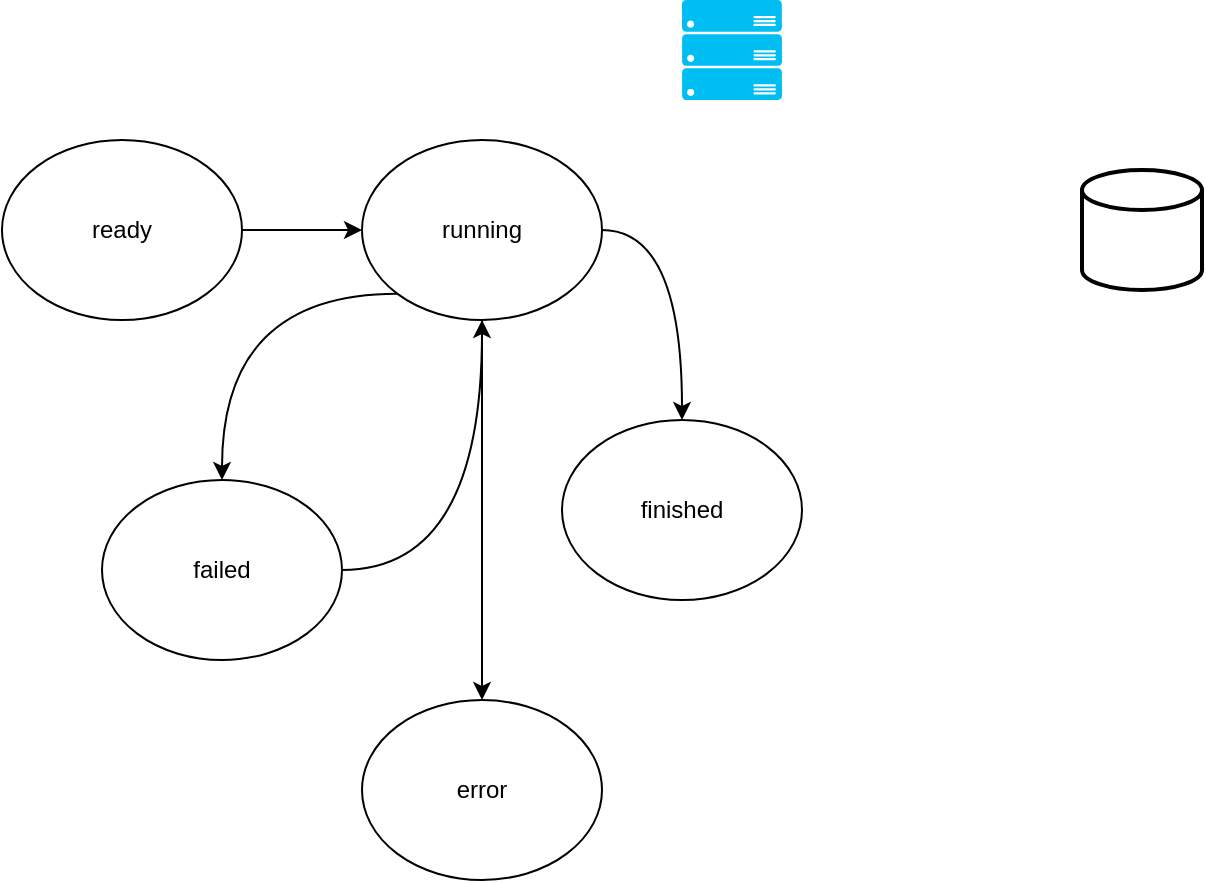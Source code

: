 <mxfile version="24.4.4" type="github">
  <diagram name="Page-1" id="nbIzrcEQRw5qBqkbvedD">
    <mxGraphModel dx="984" dy="625" grid="1" gridSize="10" guides="1" tooltips="1" connect="1" arrows="1" fold="1" page="1" pageScale="1" pageWidth="827" pageHeight="1169" math="0" shadow="0">
      <root>
        <mxCell id="0" />
        <mxCell id="1" parent="0" />
        <mxCell id="--ot-tJq4sc85i2FbHVE-6" style="edgeStyle=orthogonalEdgeStyle;rounded=0;orthogonalLoop=1;jettySize=auto;html=1;" parent="1" source="--ot-tJq4sc85i2FbHVE-1" target="--ot-tJq4sc85i2FbHVE-2" edge="1">
          <mxGeometry relative="1" as="geometry" />
        </mxCell>
        <mxCell id="--ot-tJq4sc85i2FbHVE-1" value="ready" style="ellipse;whiteSpace=wrap;html=1;" parent="1" vertex="1">
          <mxGeometry x="160" y="140" width="120" height="90" as="geometry" />
        </mxCell>
        <mxCell id="--ot-tJq4sc85i2FbHVE-7" style="edgeStyle=orthogonalEdgeStyle;rounded=0;orthogonalLoop=1;jettySize=auto;html=1;curved=1;exitX=1;exitY=0.5;exitDx=0;exitDy=0;" parent="1" source="--ot-tJq4sc85i2FbHVE-2" target="--ot-tJq4sc85i2FbHVE-4" edge="1">
          <mxGeometry relative="1" as="geometry" />
        </mxCell>
        <mxCell id="--ot-tJq4sc85i2FbHVE-8" style="edgeStyle=orthogonalEdgeStyle;rounded=0;orthogonalLoop=1;jettySize=auto;html=1;exitX=0;exitY=1;exitDx=0;exitDy=0;entryX=0.5;entryY=0;entryDx=0;entryDy=0;curved=1;" parent="1" source="--ot-tJq4sc85i2FbHVE-2" target="--ot-tJq4sc85i2FbHVE-3" edge="1">
          <mxGeometry relative="1" as="geometry" />
        </mxCell>
        <mxCell id="--ot-tJq4sc85i2FbHVE-11" style="edgeStyle=orthogonalEdgeStyle;rounded=0;orthogonalLoop=1;jettySize=auto;html=1;" parent="1" source="--ot-tJq4sc85i2FbHVE-2" target="--ot-tJq4sc85i2FbHVE-5" edge="1">
          <mxGeometry relative="1" as="geometry" />
        </mxCell>
        <mxCell id="--ot-tJq4sc85i2FbHVE-2" value="running" style="ellipse;whiteSpace=wrap;html=1;" parent="1" vertex="1">
          <mxGeometry x="340" y="140" width="120" height="90" as="geometry" />
        </mxCell>
        <mxCell id="--ot-tJq4sc85i2FbHVE-9" style="edgeStyle=orthogonalEdgeStyle;rounded=0;orthogonalLoop=1;jettySize=auto;html=1;entryX=0.5;entryY=1;entryDx=0;entryDy=0;curved=1;" parent="1" source="--ot-tJq4sc85i2FbHVE-3" target="--ot-tJq4sc85i2FbHVE-2" edge="1">
          <mxGeometry relative="1" as="geometry" />
        </mxCell>
        <mxCell id="--ot-tJq4sc85i2FbHVE-3" value="failed" style="ellipse;whiteSpace=wrap;html=1;" parent="1" vertex="1">
          <mxGeometry x="210" y="310" width="120" height="90" as="geometry" />
        </mxCell>
        <mxCell id="--ot-tJq4sc85i2FbHVE-4" value="finished" style="ellipse;whiteSpace=wrap;html=1;" parent="1" vertex="1">
          <mxGeometry x="440" y="280" width="120" height="90" as="geometry" />
        </mxCell>
        <mxCell id="--ot-tJq4sc85i2FbHVE-5" value="error" style="ellipse;whiteSpace=wrap;html=1;" parent="1" vertex="1">
          <mxGeometry x="340" y="420" width="120" height="90" as="geometry" />
        </mxCell>
        <mxCell id="--ot-tJq4sc85i2FbHVE-13" value="" style="strokeWidth=2;html=1;shape=mxgraph.flowchart.database;whiteSpace=wrap;" parent="1" vertex="1">
          <mxGeometry x="700" y="155" width="60" height="60" as="geometry" />
        </mxCell>
        <mxCell id="--ot-tJq4sc85i2FbHVE-14" value="" style="verticalLabelPosition=bottom;html=1;verticalAlign=top;align=center;strokeColor=none;fillColor=#00BEF2;shape=mxgraph.azure.server_rack;" parent="1" vertex="1">
          <mxGeometry x="500" y="70" width="50" height="50" as="geometry" />
        </mxCell>
      </root>
    </mxGraphModel>
  </diagram>
</mxfile>
